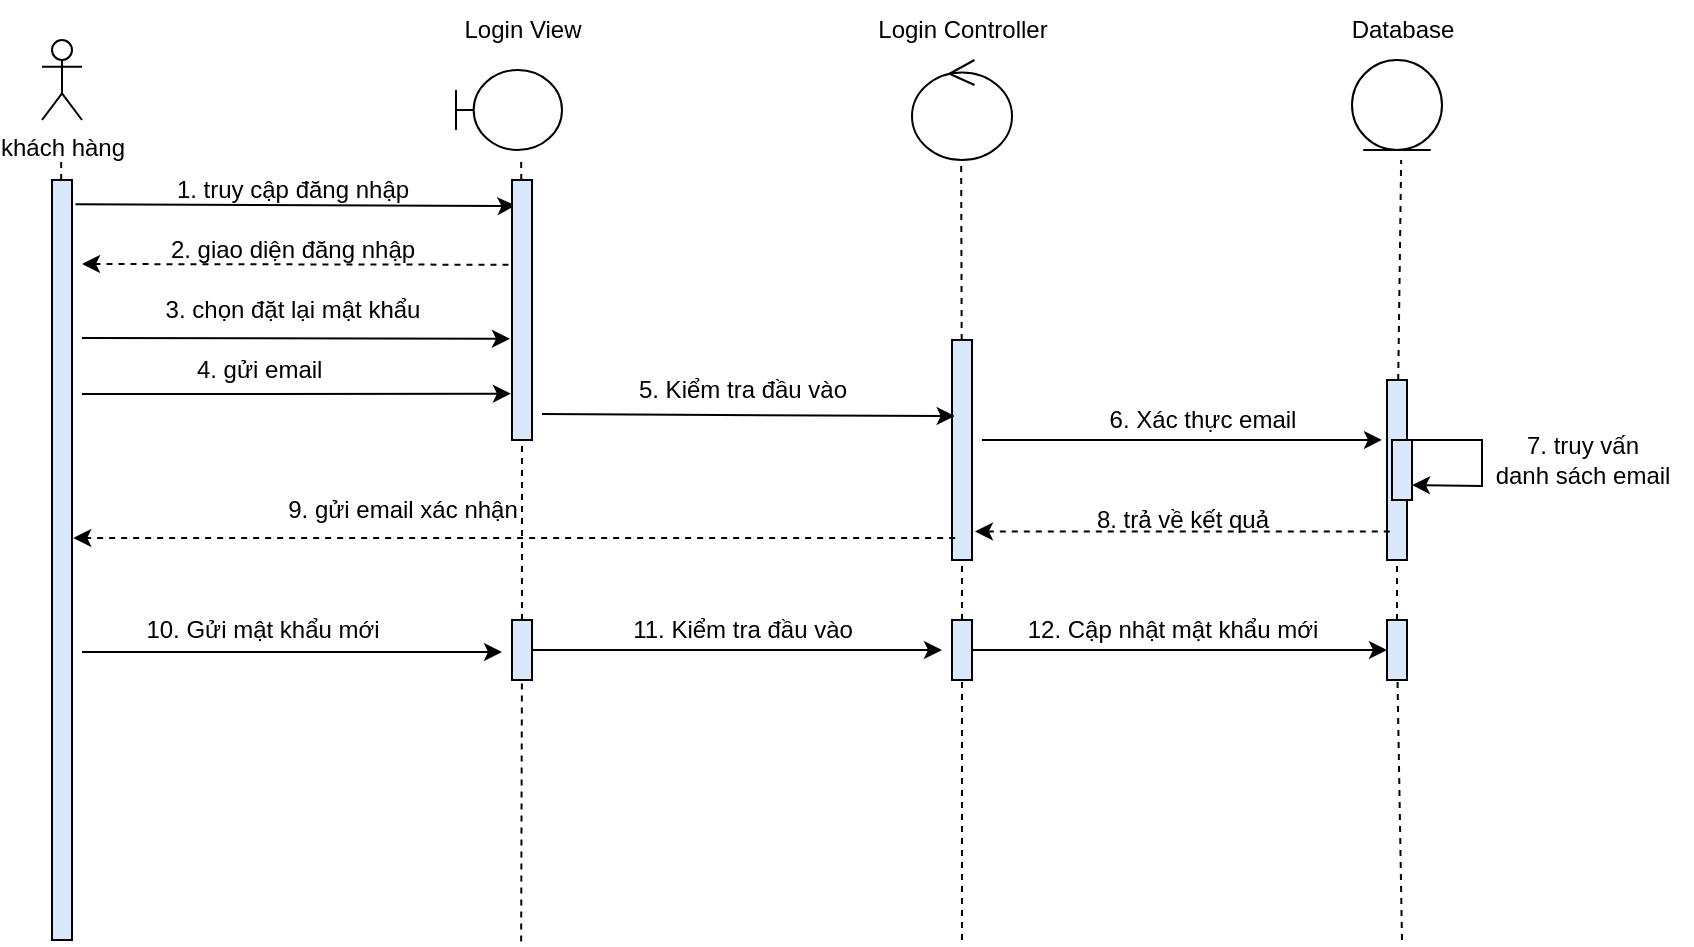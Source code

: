 <mxfile version="20.5.3" type="device"><diagram id="TQMW9pWhfGP4c3Ol32Ln" name="Trang-1"><mxGraphModel dx="1123" dy="536" grid="1" gridSize="10" guides="1" tooltips="1" connect="1" arrows="1" fold="1" page="1" pageScale="1" pageWidth="850" pageHeight="1100" math="0" shadow="0"><root><mxCell id="0"/><mxCell id="1" parent="0"/><mxCell id="UObQ8c3T9YF0-uyLZBby-1" value="" style="endArrow=none;dashed=1;html=1;rounded=0;startArrow=none;" parent="1" target="UObQ8c3T9YF0-uyLZBby-49" edge="1"><mxGeometry width="50" height="50" relative="1" as="geometry"><mxPoint x="430" y="400" as="sourcePoint"/><mxPoint x="429.58" y="200" as="targetPoint"/></mxGeometry></mxCell><mxCell id="UObQ8c3T9YF0-uyLZBby-2" value="khách hàng" style="shape=umlActor;verticalLabelPosition=bottom;verticalAlign=top;html=1;outlineConnect=0;" parent="1" vertex="1"><mxGeometry x="190" y="140" width="20" height="40" as="geometry"/></mxCell><mxCell id="UObQ8c3T9YF0-uyLZBby-3" value="" style="endArrow=none;dashed=1;html=1;rounded=0;startArrow=none;" parent="1" source="UObQ8c3T9YF0-uyLZBby-7" edge="1"><mxGeometry width="50" height="50" relative="1" as="geometry"><mxPoint x="199.58" y="590.693" as="sourcePoint"/><mxPoint x="199.58" y="200" as="targetPoint"/></mxGeometry></mxCell><mxCell id="UObQ8c3T9YF0-uyLZBby-4" value="" style="endArrow=none;dashed=1;html=1;rounded=0;startArrow=none;" parent="1" source="UObQ8c3T9YF0-uyLZBby-49" edge="1"><mxGeometry width="50" height="50" relative="1" as="geometry"><mxPoint x="429.58" y="590.693" as="sourcePoint"/><mxPoint x="429.58" y="200" as="targetPoint"/></mxGeometry></mxCell><mxCell id="UObQ8c3T9YF0-uyLZBby-5" value="" style="endArrow=none;dashed=1;html=1;rounded=0;startArrow=none;" parent="1" source="UObQ8c3T9YF0-uyLZBby-11" edge="1"><mxGeometry width="50" height="50" relative="1" as="geometry"><mxPoint x="649.58" y="590.003" as="sourcePoint"/><mxPoint x="649.58" y="199.31" as="targetPoint"/></mxGeometry></mxCell><mxCell id="UObQ8c3T9YF0-uyLZBby-6" value="" style="endArrow=none;dashed=1;html=1;rounded=0;startArrow=none;" parent="1" source="UObQ8c3T9YF0-uyLZBby-16" edge="1"><mxGeometry width="50" height="50" relative="1" as="geometry"><mxPoint x="869.58" y="590.693" as="sourcePoint"/><mxPoint x="869.58" y="200" as="targetPoint"/></mxGeometry></mxCell><mxCell id="UObQ8c3T9YF0-uyLZBby-7" value="" style="rounded=0;whiteSpace=wrap;html=1;fillColor=#DAE8FC;" parent="1" vertex="1"><mxGeometry x="195" y="210" width="10" height="380" as="geometry"/></mxCell><mxCell id="UObQ8c3T9YF0-uyLZBby-9" value="" style="endArrow=classic;html=1;rounded=0;entryX=0.176;entryY=0.098;entryDx=0;entryDy=0;entryPerimeter=0;exitX=1.173;exitY=0.032;exitDx=0;exitDy=0;exitPerimeter=0;" parent="1" target="UObQ8c3T9YF0-uyLZBby-49" edge="1" source="UObQ8c3T9YF0-uyLZBby-7"><mxGeometry width="50" height="50" relative="1" as="geometry"><mxPoint x="210" y="225" as="sourcePoint"/><mxPoint x="420" y="220" as="targetPoint"/><Array as="points"><mxPoint x="420" y="223"/></Array></mxGeometry></mxCell><mxCell id="UObQ8c3T9YF0-uyLZBby-10" value="1. truy cập đăng nhập" style="text;html=1;align=center;verticalAlign=middle;resizable=0;points=[];autosize=1;strokeColor=none;fillColor=none;" parent="1" vertex="1"><mxGeometry x="245" y="200" width="140" height="30" as="geometry"/></mxCell><mxCell id="UObQ8c3T9YF0-uyLZBby-11" value="" style="rounded=0;whiteSpace=wrap;html=1;fillColor=#DAE8FC;" parent="1" vertex="1"><mxGeometry x="645" y="290" width="10" height="110" as="geometry"/></mxCell><mxCell id="UObQ8c3T9YF0-uyLZBby-12" value="" style="endArrow=none;dashed=1;html=1;rounded=0;startArrow=none;" parent="1" target="UObQ8c3T9YF0-uyLZBby-11" edge="1" source="wLuGA0Vl1VrxMwd8t1mm-49"><mxGeometry width="50" height="50" relative="1" as="geometry"><mxPoint x="650" y="590" as="sourcePoint"/><mxPoint x="649.58" y="199.31" as="targetPoint"/></mxGeometry></mxCell><mxCell id="UObQ8c3T9YF0-uyLZBby-13" value="" style="endArrow=classic;html=1;rounded=0;entryX=0.135;entryY=0.346;entryDx=0;entryDy=0;entryPerimeter=0;" parent="1" target="UObQ8c3T9YF0-uyLZBby-11" edge="1"><mxGeometry width="50" height="50" relative="1" as="geometry"><mxPoint x="440" y="327" as="sourcePoint"/><mxPoint x="640" y="240" as="targetPoint"/><Array as="points"/></mxGeometry></mxCell><mxCell id="UObQ8c3T9YF0-uyLZBby-16" value="" style="rounded=0;whiteSpace=wrap;html=1;fillColor=#DAE8FC;" parent="1" vertex="1"><mxGeometry x="862.5" y="310" width="10" height="90" as="geometry"/></mxCell><mxCell id="UObQ8c3T9YF0-uyLZBby-17" value="" style="endArrow=none;dashed=1;html=1;rounded=0;startArrow=none;" parent="1" target="UObQ8c3T9YF0-uyLZBby-16" edge="1" source="wLuGA0Vl1VrxMwd8t1mm-52"><mxGeometry width="50" height="50" relative="1" as="geometry"><mxPoint x="870" y="590" as="sourcePoint"/><mxPoint x="869.58" y="200" as="targetPoint"/></mxGeometry></mxCell><mxCell id="UObQ8c3T9YF0-uyLZBby-19" value="" style="shape=umlBoundary;whiteSpace=wrap;html=1;" parent="1" vertex="1"><mxGeometry x="397" y="155" width="53" height="40" as="geometry"/></mxCell><mxCell id="UObQ8c3T9YF0-uyLZBby-20" value="Login View" style="text;html=1;align=center;verticalAlign=middle;resizable=0;points=[];autosize=1;strokeColor=none;fillColor=none;" parent="1" vertex="1"><mxGeometry x="390" y="120" width="80" height="30" as="geometry"/></mxCell><mxCell id="UObQ8c3T9YF0-uyLZBby-21" value="Login Controller" style="text;html=1;align=center;verticalAlign=middle;resizable=0;points=[];autosize=1;strokeColor=none;fillColor=none;" parent="1" vertex="1"><mxGeometry x="595" y="120" width="110" height="30" as="geometry"/></mxCell><mxCell id="UObQ8c3T9YF0-uyLZBby-22" value="" style="ellipse;shape=umlControl;whiteSpace=wrap;html=1;" parent="1" vertex="1"><mxGeometry x="625" y="150" width="50" height="50" as="geometry"/></mxCell><mxCell id="UObQ8c3T9YF0-uyLZBby-23" value="Database" style="text;html=1;align=center;verticalAlign=middle;resizable=0;points=[];autosize=1;strokeColor=none;fillColor=none;" parent="1" vertex="1"><mxGeometry x="835" y="120" width="70" height="30" as="geometry"/></mxCell><mxCell id="UObQ8c3T9YF0-uyLZBby-24" value="" style="ellipse;shape=umlEntity;whiteSpace=wrap;html=1;" parent="1" vertex="1"><mxGeometry x="845" y="150" width="45" height="45" as="geometry"/></mxCell><mxCell id="UObQ8c3T9YF0-uyLZBby-49" value="" style="rounded=0;whiteSpace=wrap;html=1;fillColor=#DAE8FC;" parent="1" vertex="1"><mxGeometry x="425" y="210" width="10" height="130" as="geometry"/></mxCell><mxCell id="UObQ8c3T9YF0-uyLZBby-51" value="" style="endArrow=classic;html=1;rounded=0;dashed=1;exitX=-0.177;exitY=0.326;exitDx=0;exitDy=0;exitPerimeter=0;" parent="1" source="UObQ8c3T9YF0-uyLZBby-49" edge="1"><mxGeometry width="50" height="50" relative="1" as="geometry"><mxPoint x="420" y="250" as="sourcePoint"/><mxPoint x="210" y="252" as="targetPoint"/></mxGeometry></mxCell><mxCell id="wLuGA0Vl1VrxMwd8t1mm-1" value="2. giao diện đăng nhập" style="text;html=1;align=center;verticalAlign=middle;resizable=0;points=[];autosize=1;strokeColor=none;fillColor=none;" vertex="1" parent="1"><mxGeometry x="240" y="230" width="150" height="30" as="geometry"/></mxCell><mxCell id="wLuGA0Vl1VrxMwd8t1mm-10" value="" style="endArrow=classic;html=1;rounded=0;entryX=-0.103;entryY=0.611;entryDx=0;entryDy=0;entryPerimeter=0;" edge="1" parent="1" target="UObQ8c3T9YF0-uyLZBby-49"><mxGeometry width="50" height="50" relative="1" as="geometry"><mxPoint x="210" y="289" as="sourcePoint"/><mxPoint x="390" y="180" as="targetPoint"/></mxGeometry></mxCell><mxCell id="wLuGA0Vl1VrxMwd8t1mm-11" value="3. chọn đặt lại mật khẩu" style="text;html=1;align=center;verticalAlign=middle;resizable=0;points=[];autosize=1;strokeColor=none;fillColor=none;" vertex="1" parent="1"><mxGeometry x="240" y="260" width="150" height="30" as="geometry"/></mxCell><mxCell id="wLuGA0Vl1VrxMwd8t1mm-12" value="" style="endArrow=classic;html=1;rounded=0;entryX=-0.055;entryY=0.822;entryDx=0;entryDy=0;entryPerimeter=0;" edge="1" parent="1" target="UObQ8c3T9YF0-uyLZBby-49"><mxGeometry width="50" height="50" relative="1" as="geometry"><mxPoint x="210" y="317" as="sourcePoint"/><mxPoint x="480" y="250" as="targetPoint"/></mxGeometry></mxCell><mxCell id="wLuGA0Vl1VrxMwd8t1mm-13" value="4. gửi email&amp;nbsp;" style="text;html=1;align=center;verticalAlign=middle;resizable=0;points=[];autosize=1;strokeColor=none;fillColor=none;" vertex="1" parent="1"><mxGeometry x="255" y="290" width="90" height="30" as="geometry"/></mxCell><mxCell id="wLuGA0Vl1VrxMwd8t1mm-14" value="5. Kiểm tra đầu vào" style="text;html=1;align=center;verticalAlign=middle;resizable=0;points=[];autosize=1;strokeColor=none;fillColor=none;" vertex="1" parent="1"><mxGeometry x="475" y="300" width="130" height="30" as="geometry"/></mxCell><mxCell id="wLuGA0Vl1VrxMwd8t1mm-15" value="" style="endArrow=classic;html=1;rounded=0;entryX=-0.25;entryY=0.333;entryDx=0;entryDy=0;entryPerimeter=0;" edge="1" parent="1" target="UObQ8c3T9YF0-uyLZBby-16"><mxGeometry width="50" height="50" relative="1" as="geometry"><mxPoint x="660" y="340" as="sourcePoint"/><mxPoint x="610" y="270" as="targetPoint"/></mxGeometry></mxCell><mxCell id="wLuGA0Vl1VrxMwd8t1mm-16" value="6. Xác thực email" style="text;html=1;align=center;verticalAlign=middle;resizable=0;points=[];autosize=1;strokeColor=none;fillColor=none;" vertex="1" parent="1"><mxGeometry x="710" y="315" width="120" height="30" as="geometry"/></mxCell><mxCell id="wLuGA0Vl1VrxMwd8t1mm-17" value="" style="rounded=0;whiteSpace=wrap;html=1;fillColor=#DAE8FC;" vertex="1" parent="1"><mxGeometry x="865" y="340" width="10" height="30" as="geometry"/></mxCell><mxCell id="wLuGA0Vl1VrxMwd8t1mm-18" value="" style="endArrow=classic;html=1;rounded=0;exitX=1;exitY=0;exitDx=0;exitDy=0;entryX=1;entryY=0.75;entryDx=0;entryDy=0;" edge="1" parent="1" source="wLuGA0Vl1VrxMwd8t1mm-17" target="wLuGA0Vl1VrxMwd8t1mm-17"><mxGeometry width="50" height="50" relative="1" as="geometry"><mxPoint x="810" y="440" as="sourcePoint"/><mxPoint x="860" y="390" as="targetPoint"/><Array as="points"><mxPoint x="910" y="340"/><mxPoint x="910" y="363"/></Array></mxGeometry></mxCell><mxCell id="wLuGA0Vl1VrxMwd8t1mm-19" value="7. truy vấn &lt;br&gt;danh sách email" style="text;html=1;align=center;verticalAlign=middle;resizable=0;points=[];autosize=1;strokeColor=none;fillColor=none;" vertex="1" parent="1"><mxGeometry x="905" y="330" width="110" height="40" as="geometry"/></mxCell><mxCell id="wLuGA0Vl1VrxMwd8t1mm-20" value="" style="endArrow=classic;html=1;rounded=0;exitX=0.14;exitY=0.841;exitDx=0;exitDy=0;exitPerimeter=0;entryX=1.147;entryY=0.87;entryDx=0;entryDy=0;entryPerimeter=0;dashed=1;" edge="1" parent="1" source="UObQ8c3T9YF0-uyLZBby-16" target="UObQ8c3T9YF0-uyLZBby-11"><mxGeometry width="50" height="50" relative="1" as="geometry"><mxPoint x="760" y="420" as="sourcePoint"/><mxPoint x="810" y="370" as="targetPoint"/></mxGeometry></mxCell><mxCell id="wLuGA0Vl1VrxMwd8t1mm-21" value="8. trả về kết quả" style="text;html=1;align=center;verticalAlign=middle;resizable=0;points=[];autosize=1;strokeColor=none;fillColor=none;" vertex="1" parent="1"><mxGeometry x="705" y="365" width="110" height="30" as="geometry"/></mxCell><mxCell id="wLuGA0Vl1VrxMwd8t1mm-37" value="" style="endArrow=none;dashed=1;html=1;rounded=0;startArrow=none;" edge="1" parent="1" source="wLuGA0Vl1VrxMwd8t1mm-41"><mxGeometry width="50" height="50" relative="1" as="geometry"><mxPoint x="429.58" y="590.693" as="sourcePoint"/><mxPoint x="429.965" y="400" as="targetPoint"/></mxGeometry></mxCell><mxCell id="wLuGA0Vl1VrxMwd8t1mm-39" value="" style="endArrow=classic;html=1;rounded=0;dashed=1;exitX=0.158;exitY=0.9;exitDx=0;exitDy=0;exitPerimeter=0;entryX=1.062;entryY=0.471;entryDx=0;entryDy=0;entryPerimeter=0;" edge="1" parent="1" source="UObQ8c3T9YF0-uyLZBby-11" target="UObQ8c3T9YF0-uyLZBby-7"><mxGeometry width="50" height="50" relative="1" as="geometry"><mxPoint x="560" y="430" as="sourcePoint"/><mxPoint x="610" y="380" as="targetPoint"/></mxGeometry></mxCell><mxCell id="wLuGA0Vl1VrxMwd8t1mm-40" value="9. gửi email xác nhận" style="text;html=1;align=center;verticalAlign=middle;resizable=0;points=[];autosize=1;strokeColor=none;fillColor=none;" vertex="1" parent="1"><mxGeometry x="300" y="360" width="140" height="30" as="geometry"/></mxCell><mxCell id="wLuGA0Vl1VrxMwd8t1mm-41" value="" style="rounded=0;whiteSpace=wrap;html=1;fillColor=#DAE8FC;" vertex="1" parent="1"><mxGeometry x="425" y="430" width="10" height="30" as="geometry"/></mxCell><mxCell id="wLuGA0Vl1VrxMwd8t1mm-42" value="" style="endArrow=none;dashed=1;html=1;rounded=0;" edge="1" parent="1" target="wLuGA0Vl1VrxMwd8t1mm-41"><mxGeometry width="50" height="50" relative="1" as="geometry"><mxPoint x="429.58" y="590.693" as="sourcePoint"/><mxPoint x="429.965" y="400" as="targetPoint"/></mxGeometry></mxCell><mxCell id="wLuGA0Vl1VrxMwd8t1mm-43" value="" style="endArrow=classic;html=1;rounded=0;" edge="1" parent="1"><mxGeometry width="50" height="50" relative="1" as="geometry"><mxPoint x="210" y="446" as="sourcePoint"/><mxPoint x="420" y="446" as="targetPoint"/></mxGeometry></mxCell><mxCell id="wLuGA0Vl1VrxMwd8t1mm-44" value="10. Gửi mật khẩu mới" style="text;html=1;align=center;verticalAlign=middle;resizable=0;points=[];autosize=1;strokeColor=none;fillColor=none;" vertex="1" parent="1"><mxGeometry x="230" y="420" width="140" height="30" as="geometry"/></mxCell><mxCell id="wLuGA0Vl1VrxMwd8t1mm-45" value="" style="endArrow=classic;html=1;rounded=0;exitX=1;exitY=0.5;exitDx=0;exitDy=0;" edge="1" parent="1" source="wLuGA0Vl1VrxMwd8t1mm-41"><mxGeometry width="50" height="50" relative="1" as="geometry"><mxPoint x="390" y="420" as="sourcePoint"/><mxPoint x="640" y="445" as="targetPoint"/></mxGeometry></mxCell><mxCell id="wLuGA0Vl1VrxMwd8t1mm-49" value="" style="rounded=0;whiteSpace=wrap;html=1;fillColor=#DAE8FC;" vertex="1" parent="1"><mxGeometry x="645" y="430" width="10" height="30" as="geometry"/></mxCell><mxCell id="wLuGA0Vl1VrxMwd8t1mm-50" value="" style="endArrow=none;dashed=1;html=1;rounded=0;startArrow=none;" edge="1" parent="1" target="wLuGA0Vl1VrxMwd8t1mm-49"><mxGeometry width="50" height="50" relative="1" as="geometry"><mxPoint x="650" y="590.0" as="sourcePoint"/><mxPoint x="650" y="400" as="targetPoint"/></mxGeometry></mxCell><mxCell id="wLuGA0Vl1VrxMwd8t1mm-51" value="11. Kiểm tra đầu vào" style="text;html=1;align=center;verticalAlign=middle;resizable=0;points=[];autosize=1;strokeColor=none;fillColor=none;" vertex="1" parent="1"><mxGeometry x="475" y="420" width="130" height="30" as="geometry"/></mxCell><mxCell id="wLuGA0Vl1VrxMwd8t1mm-52" value="" style="rounded=0;whiteSpace=wrap;html=1;fillColor=#DAE8FC;" vertex="1" parent="1"><mxGeometry x="862.5" y="430" width="10" height="30" as="geometry"/></mxCell><mxCell id="wLuGA0Vl1VrxMwd8t1mm-53" value="" style="endArrow=none;dashed=1;html=1;rounded=0;startArrow=none;" edge="1" parent="1" target="wLuGA0Vl1VrxMwd8t1mm-52"><mxGeometry width="50" height="50" relative="1" as="geometry"><mxPoint x="870" y="590.0" as="sourcePoint"/><mxPoint x="867.979" y="400" as="targetPoint"/></mxGeometry></mxCell><mxCell id="wLuGA0Vl1VrxMwd8t1mm-54" value="" style="endArrow=classic;html=1;rounded=0;exitX=1;exitY=0.5;exitDx=0;exitDy=0;entryX=0;entryY=0.5;entryDx=0;entryDy=0;" edge="1" parent="1" source="wLuGA0Vl1VrxMwd8t1mm-49" target="wLuGA0Vl1VrxMwd8t1mm-52"><mxGeometry width="50" height="50" relative="1" as="geometry"><mxPoint x="550" y="430" as="sourcePoint"/><mxPoint x="600" y="380" as="targetPoint"/></mxGeometry></mxCell><mxCell id="wLuGA0Vl1VrxMwd8t1mm-55" value="12. Cập nhật mật khẩu mới" style="text;html=1;align=center;verticalAlign=middle;resizable=0;points=[];autosize=1;strokeColor=none;fillColor=none;" vertex="1" parent="1"><mxGeometry x="670" y="420" width="170" height="30" as="geometry"/></mxCell></root></mxGraphModel></diagram></mxfile>